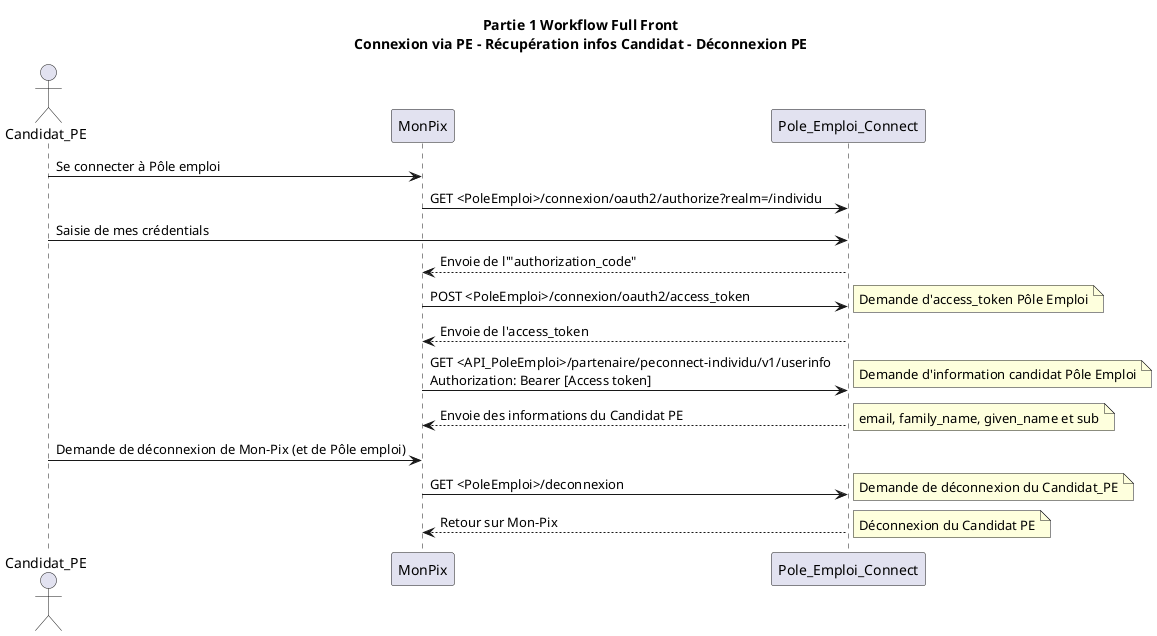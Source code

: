 @startuml

title **Partie 1 Workflow Full Front**\nConnexion via PE - Récupération infos Candidat - Déconnexion PE

actor Candidat_PE
participant MonPix
participant Pole_Emploi_Connect

Candidat_PE -> MonPix: Se connecter à Pôle emploi
MonPix -> Pole_Emploi_Connect: GET <PoleEmploi>/connexion/oauth2/authorize?realm=/individu

Candidat_PE -> Pole_Emploi_Connect: Saisie de mes crédentials
Pole_Emploi_Connect --> MonPix: Envoie de l'"authorization_code"

MonPix -> Pole_Emploi_Connect: POST <PoleEmploi>/connexion/oauth2/access_token
note right: Demande d'access_token Pôle Emploi
Pole_Emploi_Connect --> MonPix: Envoie de l'access_token

MonPix -> Pole_Emploi_Connect: GET <API_PoleEmploi>/partenaire/peconnect-individu/v1/userinfo\nAuthorization: Bearer [Access token]
note right: Demande d'information candidat Pôle Emploi
Pole_Emploi_Connect --> MonPix: Envoie des informations du Candidat PE
note right: email, family_name, given_name et sub

Candidat_PE -> MonPix: Demande de déconnexion de Mon-Pix (et de Pôle emploi)
MonPix -> Pole_Emploi_Connect: GET <PoleEmploi>/deconnexion
note right: Demande de déconnexion du Candidat_PE
Pole_Emploi_Connect --> MonPix: Retour sur Mon-Pix
note right: Déconnexion du Candidat PE

@enduml
